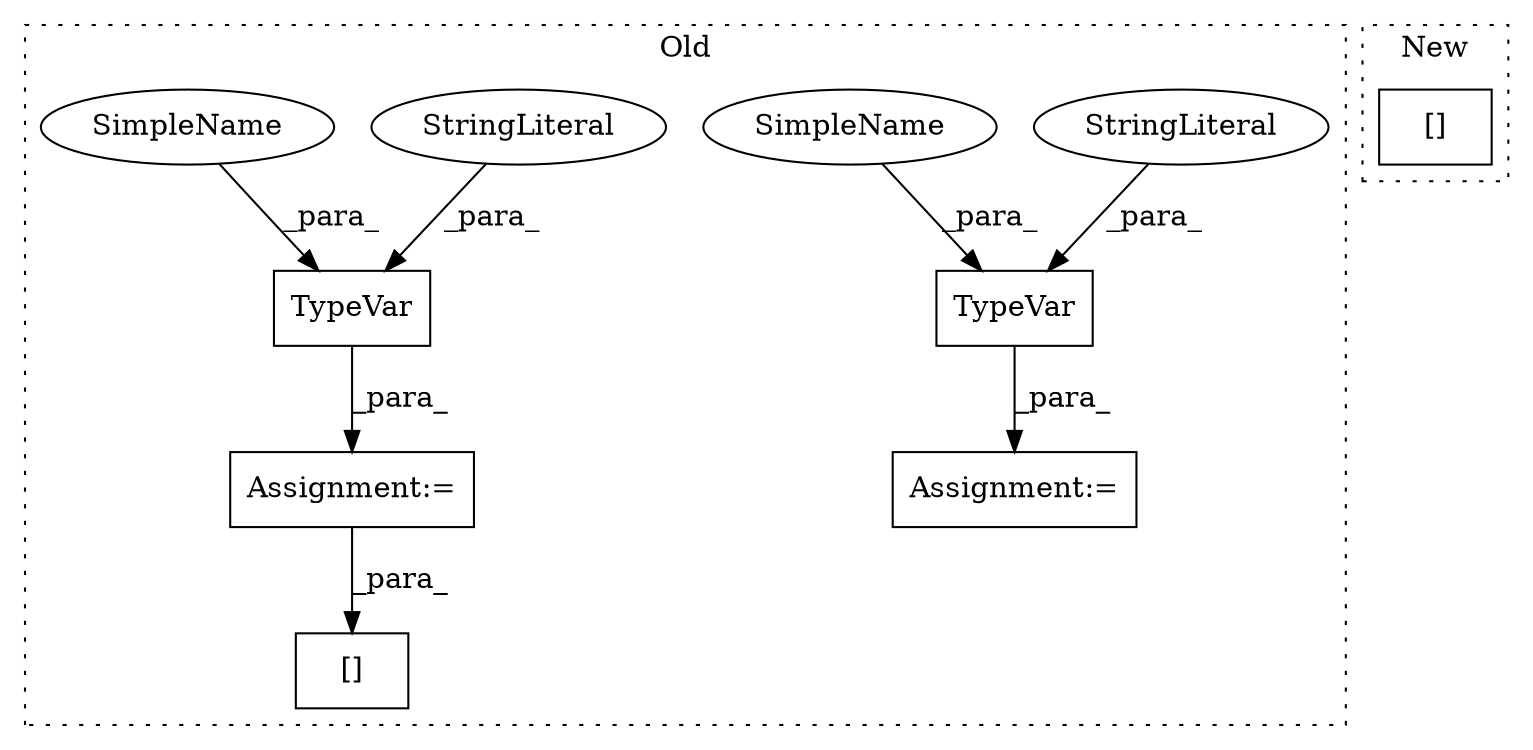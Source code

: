 digraph G {
subgraph cluster0 {
1 [label="TypeVar" a="32" s="535,564" l="8,1" shape="box"];
3 [label="StringLiteral" a="45" s="543" l="15" shape="ellipse"];
4 [label="Assignment:=" a="7" s="534" l="1" shape="box"];
5 [label="[]" a="2" s="612,658" l="11,2" shape="box"];
6 [label="TypeVar" a="32" s="281,309" l="8,1" shape="box"];
7 [label="Assignment:=" a="7" s="280" l="1" shape="box"];
8 [label="StringLiteral" a="45" s="289" l="14" shape="ellipse"];
9 [label="SimpleName" a="42" s="304" l="5" shape="ellipse"];
10 [label="SimpleName" a="42" s="559" l="5" shape="ellipse"];
label = "Old";
style="dotted";
}
subgraph cluster1 {
2 [label="[]" a="2" s="238,248" l="5,1" shape="box"];
label = "New";
style="dotted";
}
1 -> 4 [label="_para_"];
3 -> 1 [label="_para_"];
4 -> 5 [label="_para_"];
6 -> 7 [label="_para_"];
8 -> 6 [label="_para_"];
9 -> 6 [label="_para_"];
10 -> 1 [label="_para_"];
}